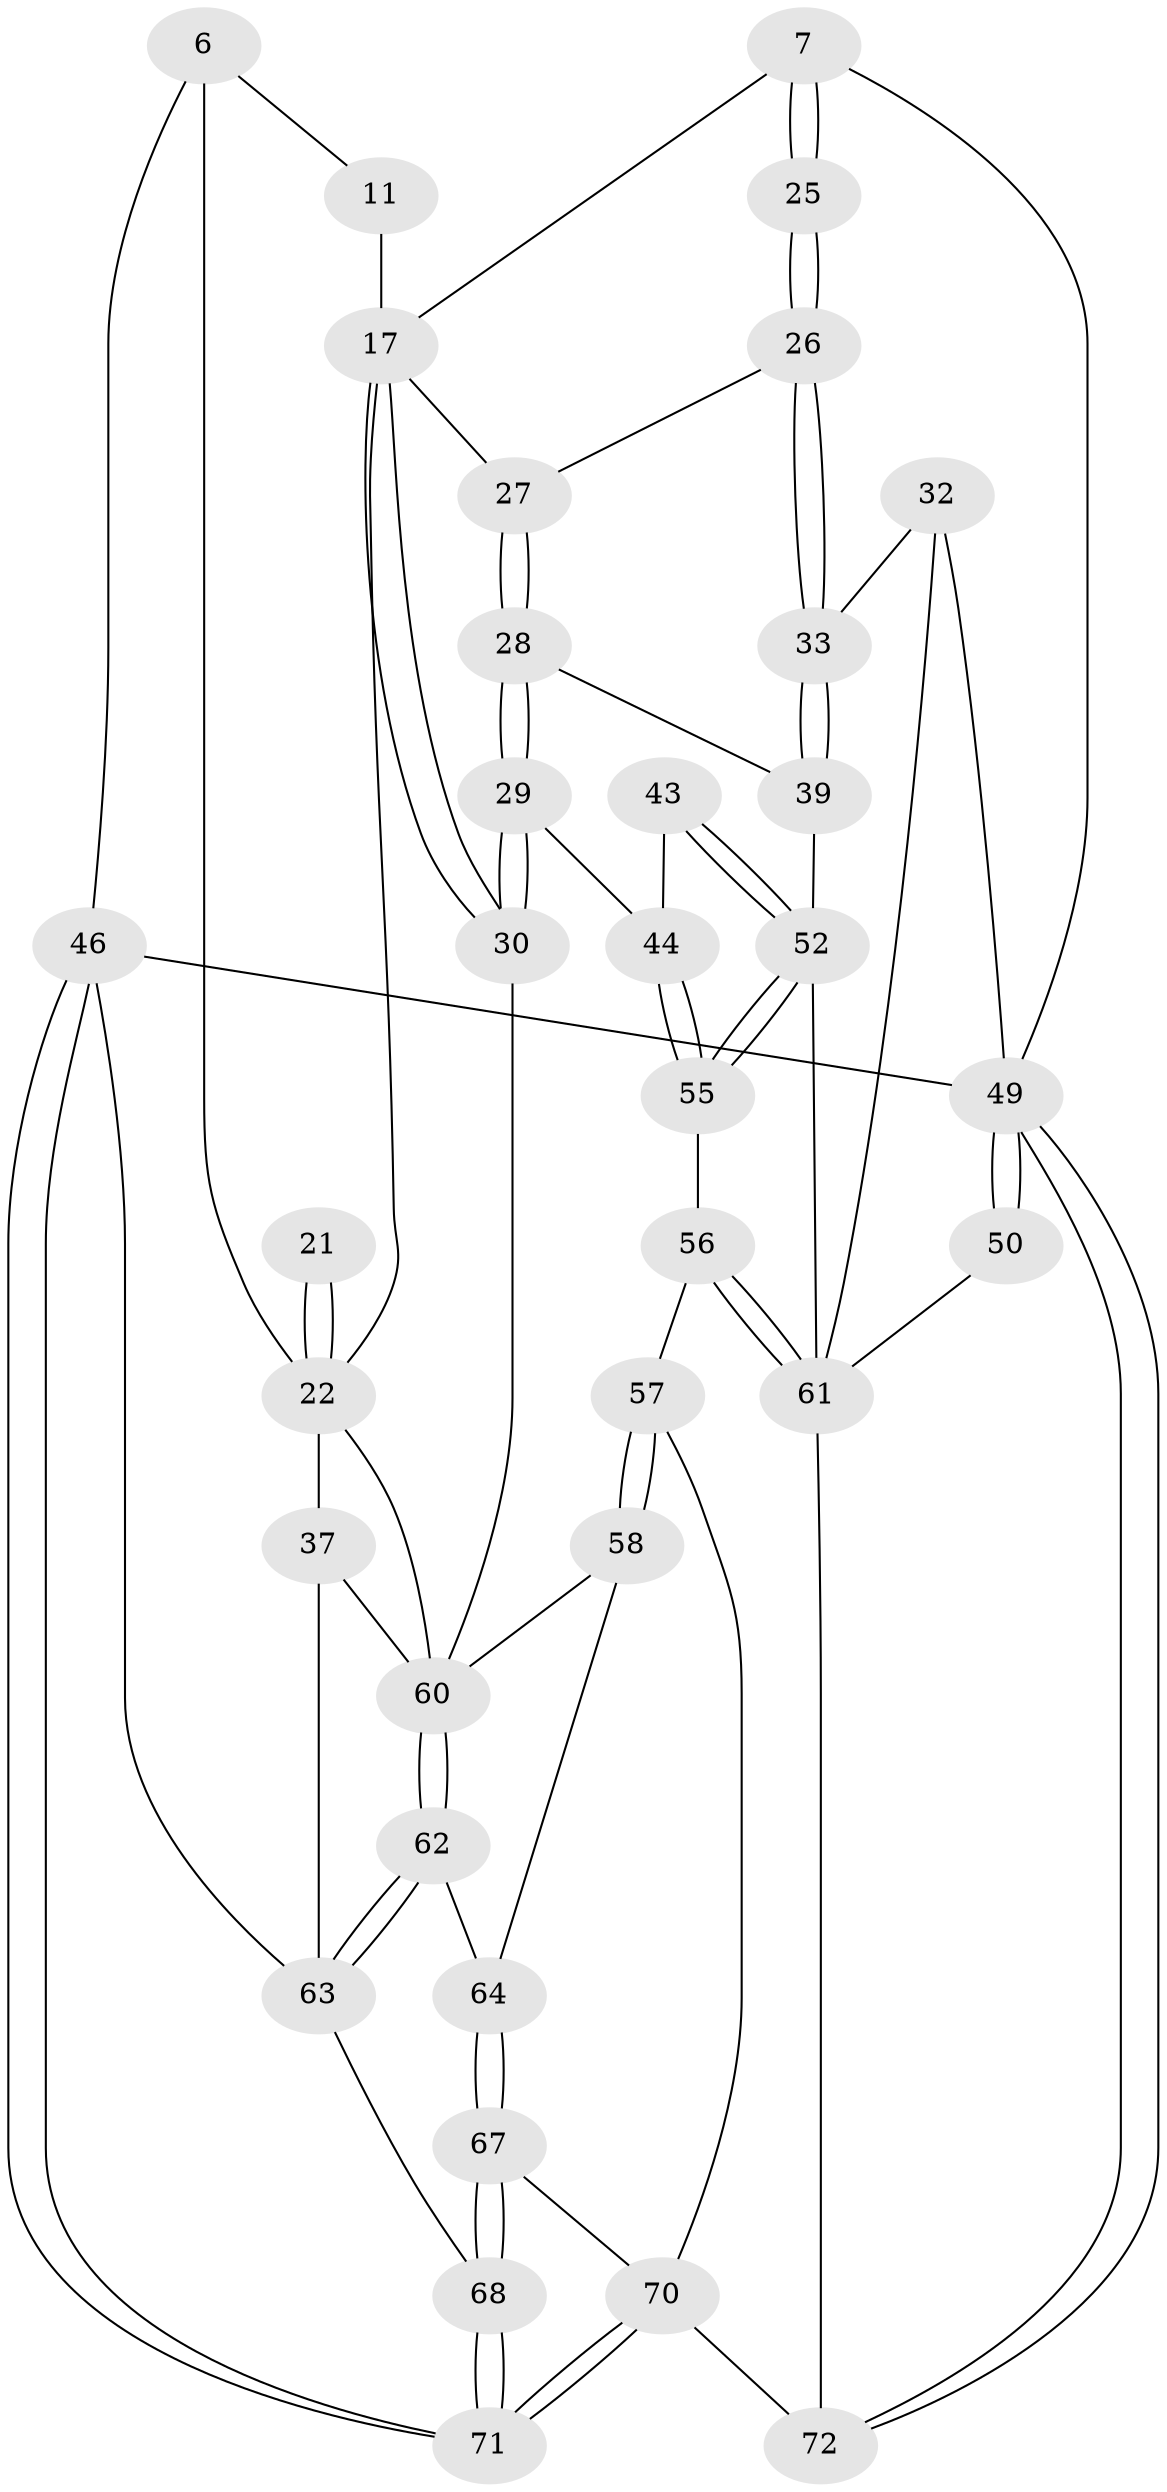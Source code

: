 // original degree distribution, {3: 0.041666666666666664, 4: 0.2222222222222222, 5: 0.5138888888888888, 6: 0.2222222222222222}
// Generated by graph-tools (version 1.1) at 2025/00/03/09/25 05:00:50]
// undirected, 36 vertices, 81 edges
graph export_dot {
graph [start="1"]
  node [color=gray90,style=filled];
  6 [pos="+0.5405383180385931+0",super="+5"];
  7 [pos="+0.6002903819546959+0.2572656913512548",super="+2"];
  11 [pos="+0.32794188814957415+0.13525410884797456",super="+10"];
  17 [pos="+0.4243922169623017+0.3757193690516898",super="+14+9"];
  21 [pos="+0.19474710548094298+0.20614451606604156"];
  22 [pos="+0.21608911760013857+0.3165299169553237",super="+15+18"];
  25 [pos="+0.761617862739272+0.286450582576413"];
  26 [pos="+0.7730855888396526+0.33335553752284164"];
  27 [pos="+0.6476691352908083+0.36677363838874527"];
  28 [pos="+0.6723044452369373+0.4372539649738162"];
  29 [pos="+0.46422496056872764+0.4789184417124842"];
  30 [pos="+0.43001581289318297+0.46917734020043345"];
  32 [pos="+0.8716293389937769+0.41599861318792924"];
  33 [pos="+0.782270794606629+0.36844943972973593"];
  37 [pos="+0+0.49531689059266265",super="+36"];
  39 [pos="+0.7116547765258062+0.4391865379067"];
  43 [pos="+0.6991086095288059+0.5667388490175024"];
  44 [pos="+0.5587114083901978+0.5480967470004919"];
  46 [pos="+0+1",super="+4"];
  49 [pos="+1+1",super="+3+31"];
  50 [pos="+1+1",super="+47"];
  52 [pos="+0.7534360241069611+0.7337535572253079",super="+51+42"];
  55 [pos="+0.6043917052434506+0.6452796365610545"];
  56 [pos="+0.5455160849752703+0.7032536464241035"];
  57 [pos="+0.39755159330865325+0.7187943861102964"];
  58 [pos="+0.3725960055291901+0.6507822480060391"];
  60 [pos="+0.14492329203877513+0.667230120194128",super="+59"];
  61 [pos="+0.7321733497106638+0.8178101422376004",super="+54+48+40"];
  62 [pos="+0.1341813045893717+0.7439984949580336"];
  63 [pos="+0.10051569638557764+0.8423429454708599",super="+45+38+20"];
  64 [pos="+0.2215760233101965+0.7662240394032139"];
  67 [pos="+0.2735669680198914+0.8763834271046836"];
  68 [pos="+0.23109957965572678+0.8938960215791625"];
  70 [pos="+0.5200670023522873+1",super="+66+65"];
  71 [pos="+0.17782654769214642+1"];
  72 [pos="+0.5349502828415126+1",super="+69"];
  6 -- 11;
  6 -- 46;
  6 -- 22;
  7 -- 25 [weight=2];
  7 -- 25;
  7 -- 17;
  7 -- 49;
  11 -- 17 [weight=2];
  17 -- 30;
  17 -- 30;
  17 -- 27;
  17 -- 22;
  21 -- 22 [weight=3];
  21 -- 22;
  22 -- 60;
  22 -- 37;
  25 -- 26;
  25 -- 26;
  26 -- 27;
  26 -- 33;
  26 -- 33;
  27 -- 28;
  27 -- 28;
  28 -- 29;
  28 -- 29;
  28 -- 39;
  29 -- 30;
  29 -- 30;
  29 -- 44;
  30 -- 60;
  32 -- 33;
  32 -- 49;
  32 -- 61;
  33 -- 39;
  33 -- 39;
  37 -- 60 [weight=3];
  37 -- 63 [weight=2];
  39 -- 52;
  43 -- 44;
  43 -- 52 [weight=2];
  43 -- 52;
  44 -- 55;
  44 -- 55;
  46 -- 71;
  46 -- 71;
  46 -- 49 [weight=2];
  46 -- 63 [weight=2];
  49 -- 50 [weight=2];
  49 -- 50;
  49 -- 72;
  49 -- 72;
  50 -- 61 [weight=2];
  52 -- 55;
  52 -- 55;
  52 -- 61 [weight=2];
  55 -- 56;
  56 -- 57;
  56 -- 61;
  56 -- 61;
  57 -- 58;
  57 -- 58;
  57 -- 70;
  58 -- 64;
  58 -- 60;
  60 -- 62;
  60 -- 62;
  61 -- 72;
  62 -- 63;
  62 -- 63;
  62 -- 64;
  63 -- 68;
  64 -- 67;
  64 -- 67;
  67 -- 68;
  67 -- 68;
  67 -- 70;
  68 -- 71;
  68 -- 71;
  70 -- 71;
  70 -- 71;
  70 -- 72 [weight=2];
}
